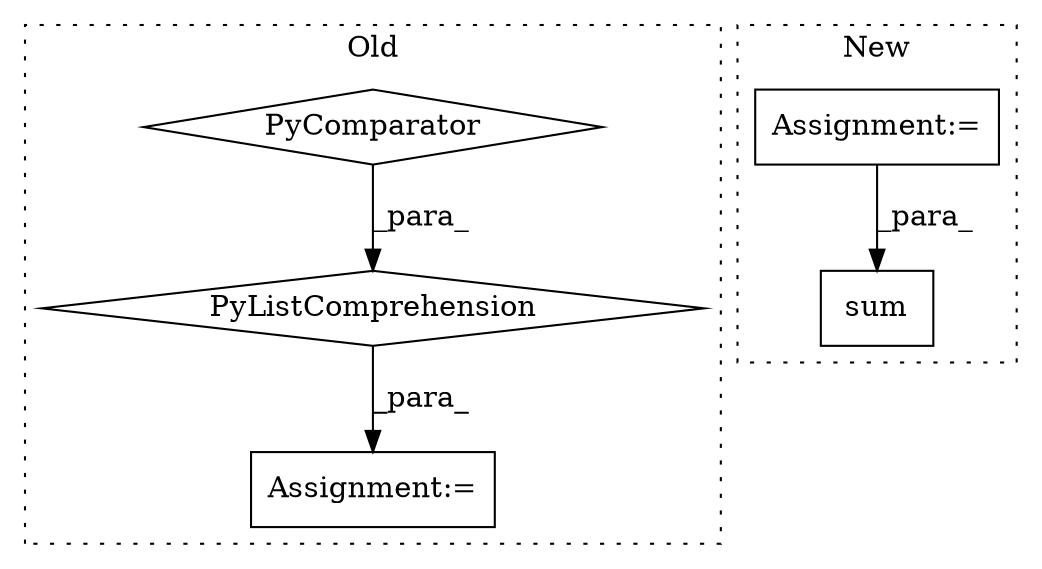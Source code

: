digraph G {
subgraph cluster0 {
1 [label="PyComparator" a="113" s="10819" l="43" shape="diamond"];
3 [label="PyListComprehension" a="109" s="10747" l="123" shape="diamond"];
4 [label="Assignment:=" a="7" s="10733" l="14" shape="box"];
label = "Old";
style="dotted";
}
subgraph cluster1 {
2 [label="sum" a="32" s="11460,11480" l="4,1" shape="box"];
5 [label="Assignment:=" a="7" s="11352" l="1" shape="box"];
label = "New";
style="dotted";
}
1 -> 3 [label="_para_"];
3 -> 4 [label="_para_"];
5 -> 2 [label="_para_"];
}